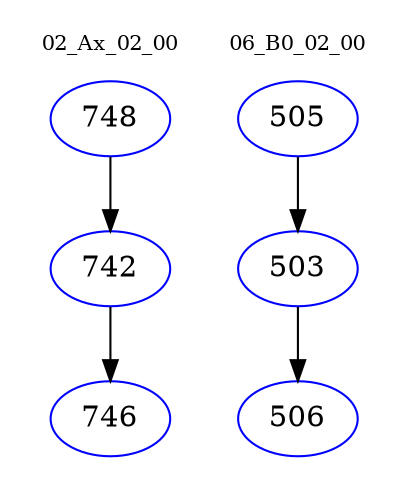 digraph{
subgraph cluster_0 {
color = white
label = "02_Ax_02_00";
fontsize=10;
T0_748 [label="748", color="blue"]
T0_748 -> T0_742 [color="black"]
T0_742 [label="742", color="blue"]
T0_742 -> T0_746 [color="black"]
T0_746 [label="746", color="blue"]
}
subgraph cluster_1 {
color = white
label = "06_B0_02_00";
fontsize=10;
T1_505 [label="505", color="blue"]
T1_505 -> T1_503 [color="black"]
T1_503 [label="503", color="blue"]
T1_503 -> T1_506 [color="black"]
T1_506 [label="506", color="blue"]
}
}
